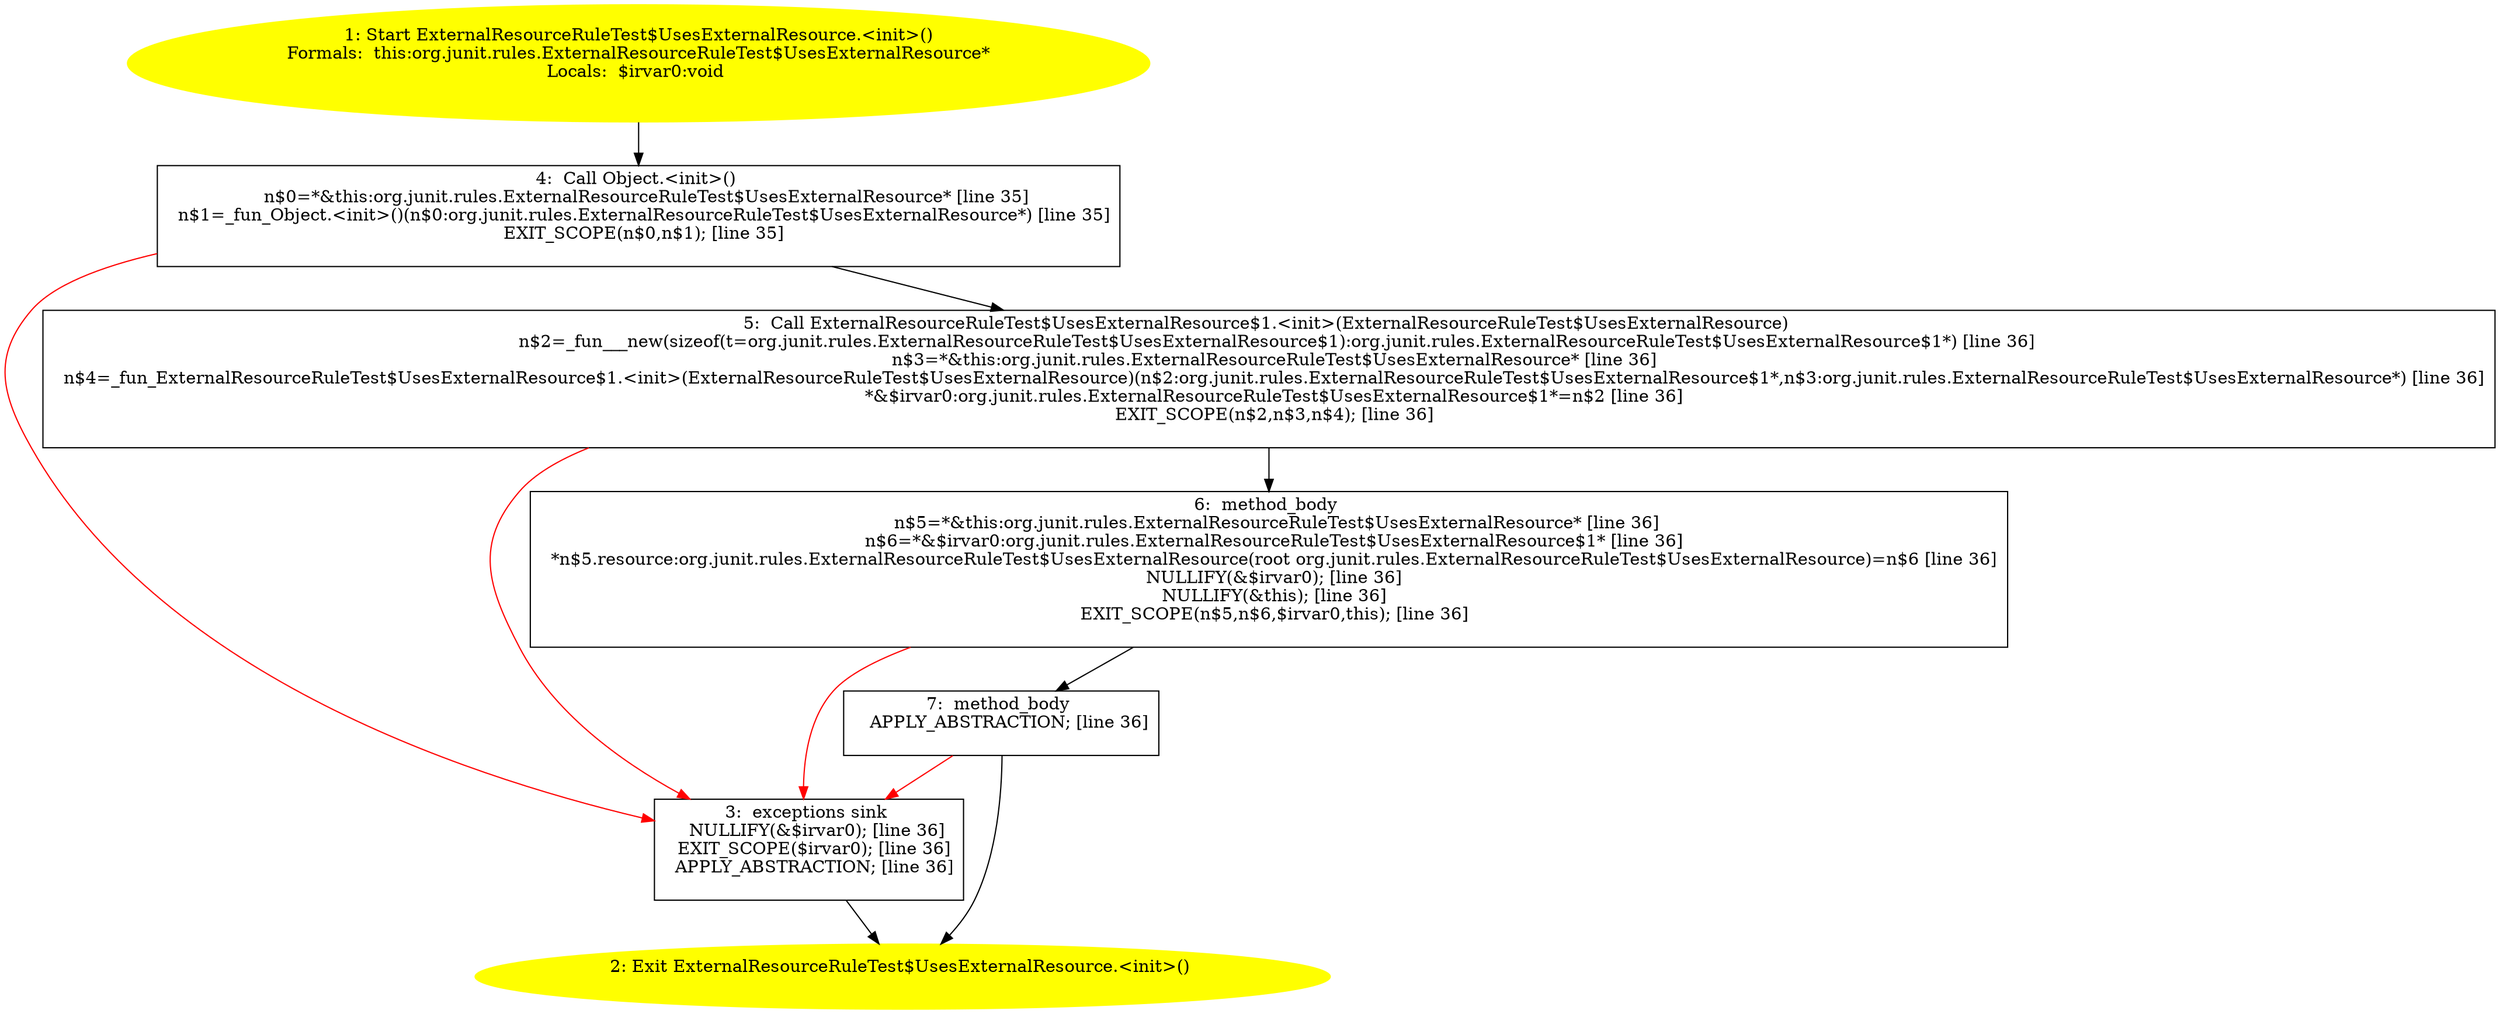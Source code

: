 /* @generated */
digraph cfg {
"org.junit.rules.ExternalResourceRuleTest$UsesExternalResource.<init>().a988a4366696e5bf0f5f1e2495667d86_1" [label="1: Start ExternalResourceRuleTest$UsesExternalResource.<init>()\nFormals:  this:org.junit.rules.ExternalResourceRuleTest$UsesExternalResource*\nLocals:  $irvar0:void \n  " color=yellow style=filled]
	

	 "org.junit.rules.ExternalResourceRuleTest$UsesExternalResource.<init>().a988a4366696e5bf0f5f1e2495667d86_1" -> "org.junit.rules.ExternalResourceRuleTest$UsesExternalResource.<init>().a988a4366696e5bf0f5f1e2495667d86_4" ;
"org.junit.rules.ExternalResourceRuleTest$UsesExternalResource.<init>().a988a4366696e5bf0f5f1e2495667d86_2" [label="2: Exit ExternalResourceRuleTest$UsesExternalResource.<init>() \n  " color=yellow style=filled]
	

"org.junit.rules.ExternalResourceRuleTest$UsesExternalResource.<init>().a988a4366696e5bf0f5f1e2495667d86_3" [label="3:  exceptions sink \n   NULLIFY(&$irvar0); [line 36]\n  EXIT_SCOPE($irvar0); [line 36]\n  APPLY_ABSTRACTION; [line 36]\n " shape="box"]
	

	 "org.junit.rules.ExternalResourceRuleTest$UsesExternalResource.<init>().a988a4366696e5bf0f5f1e2495667d86_3" -> "org.junit.rules.ExternalResourceRuleTest$UsesExternalResource.<init>().a988a4366696e5bf0f5f1e2495667d86_2" ;
"org.junit.rules.ExternalResourceRuleTest$UsesExternalResource.<init>().a988a4366696e5bf0f5f1e2495667d86_4" [label="4:  Call Object.<init>() \n   n$0=*&this:org.junit.rules.ExternalResourceRuleTest$UsesExternalResource* [line 35]\n  n$1=_fun_Object.<init>()(n$0:org.junit.rules.ExternalResourceRuleTest$UsesExternalResource*) [line 35]\n  EXIT_SCOPE(n$0,n$1); [line 35]\n " shape="box"]
	

	 "org.junit.rules.ExternalResourceRuleTest$UsesExternalResource.<init>().a988a4366696e5bf0f5f1e2495667d86_4" -> "org.junit.rules.ExternalResourceRuleTest$UsesExternalResource.<init>().a988a4366696e5bf0f5f1e2495667d86_5" ;
	 "org.junit.rules.ExternalResourceRuleTest$UsesExternalResource.<init>().a988a4366696e5bf0f5f1e2495667d86_4" -> "org.junit.rules.ExternalResourceRuleTest$UsesExternalResource.<init>().a988a4366696e5bf0f5f1e2495667d86_3" [color="red" ];
"org.junit.rules.ExternalResourceRuleTest$UsesExternalResource.<init>().a988a4366696e5bf0f5f1e2495667d86_5" [label="5:  Call ExternalResourceRuleTest$UsesExternalResource$1.<init>(ExternalResourceRuleTest$UsesExternalResource) \n   n$2=_fun___new(sizeof(t=org.junit.rules.ExternalResourceRuleTest$UsesExternalResource$1):org.junit.rules.ExternalResourceRuleTest$UsesExternalResource$1*) [line 36]\n  n$3=*&this:org.junit.rules.ExternalResourceRuleTest$UsesExternalResource* [line 36]\n  n$4=_fun_ExternalResourceRuleTest$UsesExternalResource$1.<init>(ExternalResourceRuleTest$UsesExternalResource)(n$2:org.junit.rules.ExternalResourceRuleTest$UsesExternalResource$1*,n$3:org.junit.rules.ExternalResourceRuleTest$UsesExternalResource*) [line 36]\n  *&$irvar0:org.junit.rules.ExternalResourceRuleTest$UsesExternalResource$1*=n$2 [line 36]\n  EXIT_SCOPE(n$2,n$3,n$4); [line 36]\n " shape="box"]
	

	 "org.junit.rules.ExternalResourceRuleTest$UsesExternalResource.<init>().a988a4366696e5bf0f5f1e2495667d86_5" -> "org.junit.rules.ExternalResourceRuleTest$UsesExternalResource.<init>().a988a4366696e5bf0f5f1e2495667d86_6" ;
	 "org.junit.rules.ExternalResourceRuleTest$UsesExternalResource.<init>().a988a4366696e5bf0f5f1e2495667d86_5" -> "org.junit.rules.ExternalResourceRuleTest$UsesExternalResource.<init>().a988a4366696e5bf0f5f1e2495667d86_3" [color="red" ];
"org.junit.rules.ExternalResourceRuleTest$UsesExternalResource.<init>().a988a4366696e5bf0f5f1e2495667d86_6" [label="6:  method_body \n   n$5=*&this:org.junit.rules.ExternalResourceRuleTest$UsesExternalResource* [line 36]\n  n$6=*&$irvar0:org.junit.rules.ExternalResourceRuleTest$UsesExternalResource$1* [line 36]\n  *n$5.resource:org.junit.rules.ExternalResourceRuleTest$UsesExternalResource(root org.junit.rules.ExternalResourceRuleTest$UsesExternalResource)=n$6 [line 36]\n  NULLIFY(&$irvar0); [line 36]\n  NULLIFY(&this); [line 36]\n  EXIT_SCOPE(n$5,n$6,$irvar0,this); [line 36]\n " shape="box"]
	

	 "org.junit.rules.ExternalResourceRuleTest$UsesExternalResource.<init>().a988a4366696e5bf0f5f1e2495667d86_6" -> "org.junit.rules.ExternalResourceRuleTest$UsesExternalResource.<init>().a988a4366696e5bf0f5f1e2495667d86_7" ;
	 "org.junit.rules.ExternalResourceRuleTest$UsesExternalResource.<init>().a988a4366696e5bf0f5f1e2495667d86_6" -> "org.junit.rules.ExternalResourceRuleTest$UsesExternalResource.<init>().a988a4366696e5bf0f5f1e2495667d86_3" [color="red" ];
"org.junit.rules.ExternalResourceRuleTest$UsesExternalResource.<init>().a988a4366696e5bf0f5f1e2495667d86_7" [label="7:  method_body \n   APPLY_ABSTRACTION; [line 36]\n " shape="box"]
	

	 "org.junit.rules.ExternalResourceRuleTest$UsesExternalResource.<init>().a988a4366696e5bf0f5f1e2495667d86_7" -> "org.junit.rules.ExternalResourceRuleTest$UsesExternalResource.<init>().a988a4366696e5bf0f5f1e2495667d86_2" ;
	 "org.junit.rules.ExternalResourceRuleTest$UsesExternalResource.<init>().a988a4366696e5bf0f5f1e2495667d86_7" -> "org.junit.rules.ExternalResourceRuleTest$UsesExternalResource.<init>().a988a4366696e5bf0f5f1e2495667d86_3" [color="red" ];
}
